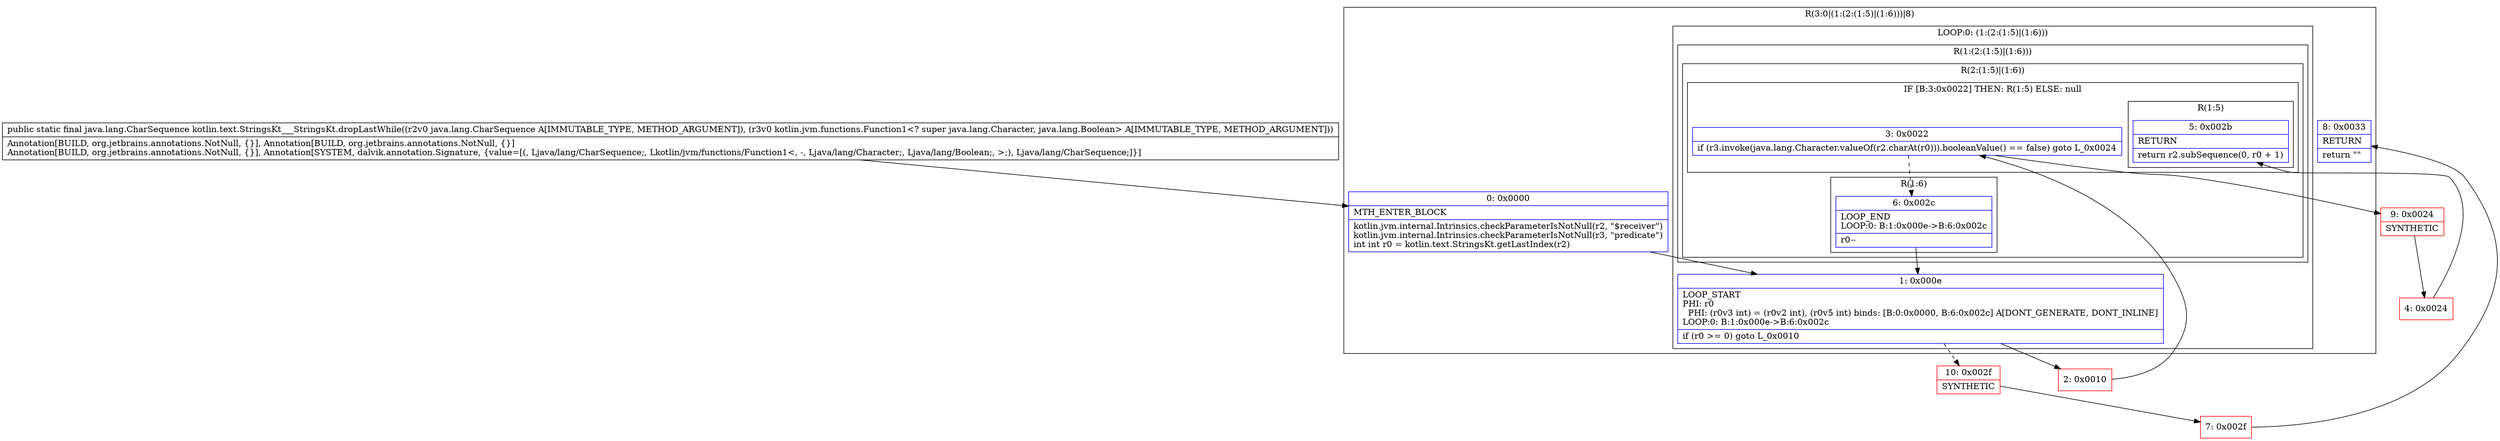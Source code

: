 digraph "CFG forkotlin.text.StringsKt___StringsKt.dropLastWhile(Ljava\/lang\/CharSequence;Lkotlin\/jvm\/functions\/Function1;)Ljava\/lang\/CharSequence;" {
subgraph cluster_Region_1878727274 {
label = "R(3:0|(1:(2:(1:5)|(1:6)))|8)";
node [shape=record,color=blue];
Node_0 [shape=record,label="{0\:\ 0x0000|MTH_ENTER_BLOCK\l|kotlin.jvm.internal.Intrinsics.checkParameterIsNotNull(r2, \"$receiver\")\lkotlin.jvm.internal.Intrinsics.checkParameterIsNotNull(r3, \"predicate\")\lint int r0 = kotlin.text.StringsKt.getLastIndex(r2)\l}"];
subgraph cluster_LoopRegion_726812290 {
label = "LOOP:0: (1:(2:(1:5)|(1:6)))";
node [shape=record,color=blue];
Node_1 [shape=record,label="{1\:\ 0x000e|LOOP_START\lPHI: r0 \l  PHI: (r0v3 int) = (r0v2 int), (r0v5 int) binds: [B:0:0x0000, B:6:0x002c] A[DONT_GENERATE, DONT_INLINE]\lLOOP:0: B:1:0x000e\-\>B:6:0x002c\l|if (r0 \>= 0) goto L_0x0010\l}"];
subgraph cluster_Region_107769246 {
label = "R(1:(2:(1:5)|(1:6)))";
node [shape=record,color=blue];
subgraph cluster_Region_929974522 {
label = "R(2:(1:5)|(1:6))";
node [shape=record,color=blue];
subgraph cluster_IfRegion_157660154 {
label = "IF [B:3:0x0022] THEN: R(1:5) ELSE: null";
node [shape=record,color=blue];
Node_3 [shape=record,label="{3\:\ 0x0022|if (r3.invoke(java.lang.Character.valueOf(r2.charAt(r0))).booleanValue() == false) goto L_0x0024\l}"];
subgraph cluster_Region_1056620790 {
label = "R(1:5)";
node [shape=record,color=blue];
Node_5 [shape=record,label="{5\:\ 0x002b|RETURN\l|return r2.subSequence(0, r0 + 1)\l}"];
}
}
subgraph cluster_Region_917841896 {
label = "R(1:6)";
node [shape=record,color=blue];
Node_6 [shape=record,label="{6\:\ 0x002c|LOOP_END\lLOOP:0: B:1:0x000e\-\>B:6:0x002c\l|r0\-\-\l}"];
}
}
}
}
Node_8 [shape=record,label="{8\:\ 0x0033|RETURN\l|return \"\"\l}"];
}
Node_2 [shape=record,color=red,label="{2\:\ 0x0010}"];
Node_4 [shape=record,color=red,label="{4\:\ 0x0024}"];
Node_7 [shape=record,color=red,label="{7\:\ 0x002f}"];
Node_9 [shape=record,color=red,label="{9\:\ 0x0024|SYNTHETIC\l}"];
Node_10 [shape=record,color=red,label="{10\:\ 0x002f|SYNTHETIC\l}"];
MethodNode[shape=record,label="{public static final java.lang.CharSequence kotlin.text.StringsKt___StringsKt.dropLastWhile((r2v0 java.lang.CharSequence A[IMMUTABLE_TYPE, METHOD_ARGUMENT]), (r3v0 kotlin.jvm.functions.Function1\<? super java.lang.Character, java.lang.Boolean\> A[IMMUTABLE_TYPE, METHOD_ARGUMENT]))  | Annotation[BUILD, org.jetbrains.annotations.NotNull, \{\}], Annotation[BUILD, org.jetbrains.annotations.NotNull, \{\}]\lAnnotation[BUILD, org.jetbrains.annotations.NotNull, \{\}], Annotation[SYSTEM, dalvik.annotation.Signature, \{value=[(, Ljava\/lang\/CharSequence;, Lkotlin\/jvm\/functions\/Function1\<, \-, Ljava\/lang\/Character;, Ljava\/lang\/Boolean;, \>;), Ljava\/lang\/CharSequence;]\}]\l}"];
MethodNode -> Node_0;
Node_0 -> Node_1;
Node_1 -> Node_2;
Node_1 -> Node_10[style=dashed];
Node_3 -> Node_6[style=dashed];
Node_3 -> Node_9;
Node_6 -> Node_1;
Node_2 -> Node_3;
Node_4 -> Node_5;
Node_7 -> Node_8;
Node_9 -> Node_4;
Node_10 -> Node_7;
}

